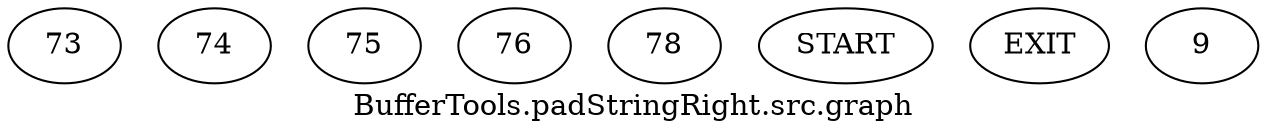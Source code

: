 /* --------------------------------------------------- */
/* Generated by Dr. Garbage Control Flow Graph Factory */
/* http://www.drgarbage.com                            */
/* Version: 4.5.0.201508311741                         */
/* Retrieved on: 2019-12-21 11:52:17.717               */
/* --------------------------------------------------- */
digraph "BufferTools.padStringRight.src.graph" {
 graph [label="BufferTools.padStringRight.src.graph"];
 2 [label="73" ]
 3 [label="74" ]
 4 [label="75" ]
 5 [label="76" ]
 6 [label="78" ]
 7 [label="START" ]
 8 [label="EXIT" ]
 7  2
 2  3
 3  4
 5  4
 4  5
 4  6
 2  9
 9  8
 6  8
}
